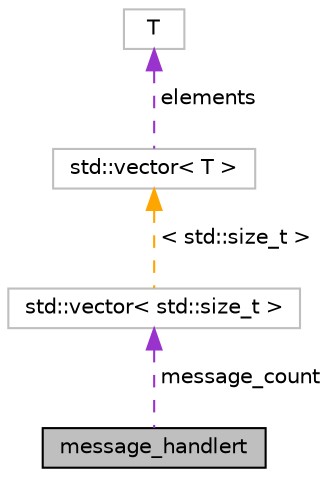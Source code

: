 digraph "message_handlert"
{
 // LATEX_PDF_SIZE
  bgcolor="transparent";
  edge [fontname="Helvetica",fontsize="10",labelfontname="Helvetica",labelfontsize="10"];
  node [fontname="Helvetica",fontsize="10",shape=record];
  Node1 [label="message_handlert",height=0.2,width=0.4,color="black", fillcolor="grey75", style="filled", fontcolor="black",tooltip=" "];
  Node2 -> Node1 [dir="back",color="darkorchid3",fontsize="10",style="dashed",label=" message_count" ,fontname="Helvetica"];
  Node2 [label="std::vector\< std::size_t \>",height=0.2,width=0.4,color="grey75",tooltip=" "];
  Node3 -> Node2 [dir="back",color="orange",fontsize="10",style="dashed",label=" \< std::size_t \>" ,fontname="Helvetica"];
  Node3 [label="std::vector\< T \>",height=0.2,width=0.4,color="grey75",tooltip="STL class."];
  Node4 -> Node3 [dir="back",color="darkorchid3",fontsize="10",style="dashed",label=" elements" ,fontname="Helvetica"];
  Node4 [label="T",height=0.2,width=0.4,color="grey75",tooltip=" "];
}
